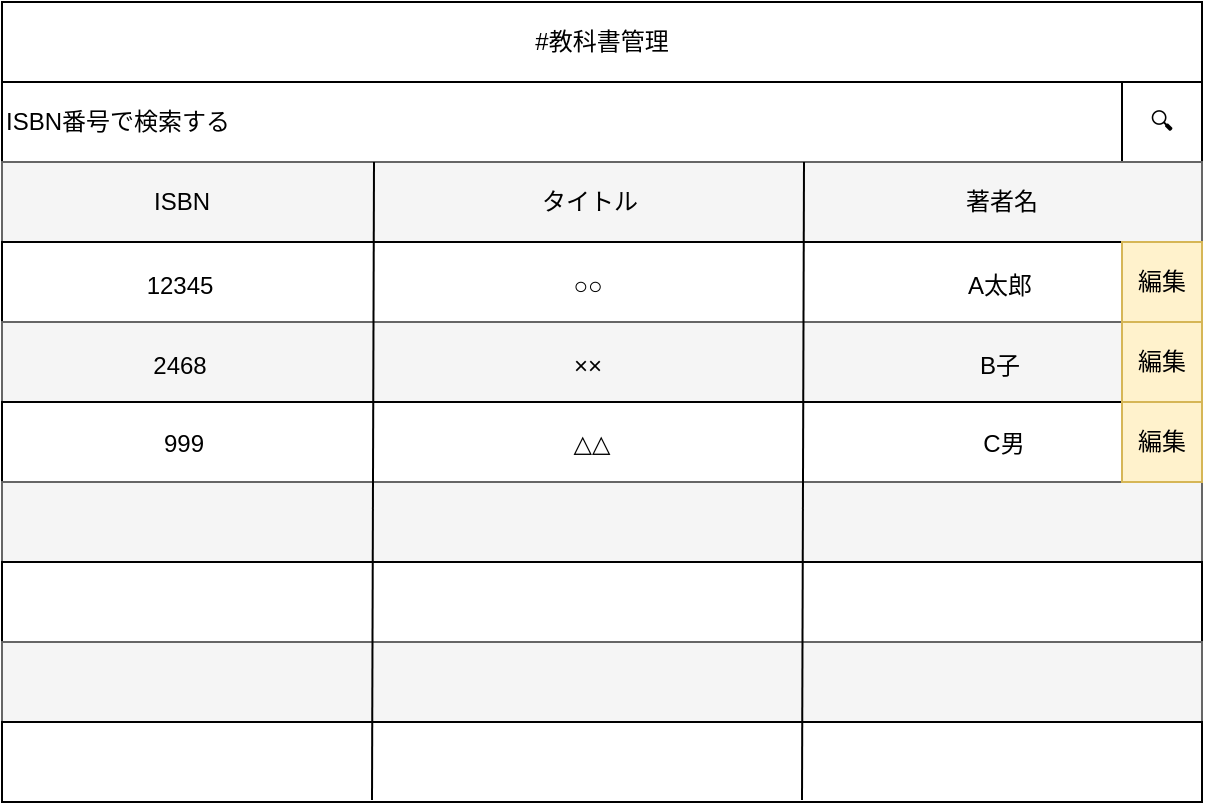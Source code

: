 <mxfile version="18.0.6" type="device"><diagram id="GsiO5cZElpLv36x_d3hL" name="ページ1"><mxGraphModel dx="868" dy="553" grid="1" gridSize="10" guides="1" tooltips="1" connect="1" arrows="1" fold="1" page="1" pageScale="1" pageWidth="827" pageHeight="1169" math="0" shadow="0"><root><mxCell id="0"/><mxCell id="1" parent="0"/><mxCell id="0RvMYeMgaJu8BQnO1arT-1" value="" style="rounded=0;whiteSpace=wrap;html=1;" parent="1" vertex="1"><mxGeometry x="120" y="80" width="600" height="390" as="geometry"/></mxCell><mxCell id="0RvMYeMgaJu8BQnO1arT-2" value="#教科書管理" style="rounded=0;whiteSpace=wrap;html=1;" parent="1" vertex="1"><mxGeometry x="120" y="80" width="600" height="40" as="geometry"/></mxCell><mxCell id="0RvMYeMgaJu8BQnO1arT-14" value="ISBN番号で検索する" style="rounded=0;whiteSpace=wrap;html=1;align=left;strokeColor=#000000;" parent="1" vertex="1"><mxGeometry x="120" y="120" width="600" height="40" as="geometry"/></mxCell><mxCell id="0RvMYeMgaJu8BQnO1arT-15" value="🔍" style="rounded=0;whiteSpace=wrap;html=1;" parent="1" vertex="1"><mxGeometry x="680" y="120" width="40" height="40" as="geometry"/></mxCell><mxCell id="0RvMYeMgaJu8BQnO1arT-20" value="" style="rounded=0;whiteSpace=wrap;html=1;fillColor=#f5f5f5;fontColor=#333333;strokeColor=#666666;" parent="1" vertex="1"><mxGeometry x="120" y="160" width="600" height="40" as="geometry"/></mxCell><mxCell id="0RvMYeMgaJu8BQnO1arT-21" value="" style="rounded=0;whiteSpace=wrap;html=1;" parent="1" vertex="1"><mxGeometry x="120" y="200" width="600" height="40" as="geometry"/></mxCell><mxCell id="0RvMYeMgaJu8BQnO1arT-22" value="" style="rounded=0;whiteSpace=wrap;html=1;fillColor=#f5f5f5;fontColor=#333333;strokeColor=#666666;" parent="1" vertex="1"><mxGeometry x="120" y="240" width="600" height="40" as="geometry"/></mxCell><mxCell id="0RvMYeMgaJu8BQnO1arT-23" value="" style="rounded=0;whiteSpace=wrap;html=1;" parent="1" vertex="1"><mxGeometry x="120" y="280" width="600" height="40" as="geometry"/></mxCell><mxCell id="0RvMYeMgaJu8BQnO1arT-24" value="" style="rounded=0;whiteSpace=wrap;html=1;fillColor=#f5f5f5;fontColor=#333333;strokeColor=#666666;" parent="1" vertex="1"><mxGeometry x="120" y="320" width="600" height="40" as="geometry"/></mxCell><mxCell id="0RvMYeMgaJu8BQnO1arT-25" value="" style="rounded=0;whiteSpace=wrap;html=1;" parent="1" vertex="1"><mxGeometry x="120" y="360" width="600" height="40" as="geometry"/></mxCell><mxCell id="0RvMYeMgaJu8BQnO1arT-26" value="" style="rounded=0;whiteSpace=wrap;html=1;fillColor=#f5f5f5;fontColor=#333333;strokeColor=#666666;" parent="1" vertex="1"><mxGeometry x="120" y="400" width="600" height="40" as="geometry"/></mxCell><mxCell id="0RvMYeMgaJu8BQnO1arT-27" value="" style="rounded=0;whiteSpace=wrap;html=1;" parent="1" vertex="1"><mxGeometry x="120" y="440" width="600" height="40" as="geometry"/></mxCell><mxCell id="0RvMYeMgaJu8BQnO1arT-28" value="" style="endArrow=none;html=1;rounded=0;exitX=0.265;exitY=0.975;exitDx=0;exitDy=0;exitPerimeter=0;" parent="1" edge="1"><mxGeometry width="50" height="50" relative="1" as="geometry"><mxPoint x="305" y="479" as="sourcePoint"/><mxPoint x="306" y="160" as="targetPoint"/></mxGeometry></mxCell><mxCell id="0RvMYeMgaJu8BQnO1arT-29" value="" style="endArrow=none;html=1;rounded=0;exitX=0.265;exitY=0.975;exitDx=0;exitDy=0;exitPerimeter=0;" parent="1" edge="1"><mxGeometry width="50" height="50" relative="1" as="geometry"><mxPoint x="520" y="479" as="sourcePoint"/><mxPoint x="521" y="160" as="targetPoint"/></mxGeometry></mxCell><mxCell id="0RvMYeMgaJu8BQnO1arT-31" value="ISBN&lt;span style=&quot;color: rgba(0 , 0 , 0 , 0) ; font-family: monospace ; font-size: 0px&quot;&gt;%3CmxGraphModel%3E%3Croot%3E%3CmxCell%20id%3D%220%22%2F%3E%3CmxCell%20id%3D%221%22%20parent%3D%220%22%2F%3E%3CmxCell%20id%3D%222%22%20value%3D%22%22%20style%3D%22endArrow%3Dnone%3Bhtml%3D1%3Brounded%3D0%3BexitX%3D0.265%3BexitY%3D0.975%3BexitDx%3D0%3BexitDy%3D0%3BexitPerimeter%3D0%3B%22%20edge%3D%221%22%20parent%3D%221%22%3E%3CmxGeometry%20width%3D%2250%22%20height%3D%2250%22%20relative%3D%221%22%20as%3D%22geometry%22%3E%3CmxPoint%20x%3D%22279%22%20y%3D%22479%22%20as%3D%22sourcePoint%22%2F%3E%3CmxPoint%20x%3D%22280%22%20y%3D%22160%22%20as%3D%22targetPoint%22%2F%3E%3C%2FmxGeometry%3E%3C%2FmxCell%3E%3C%2Froot%3E%3C%2FmxGraphModel%3E&lt;/span&gt;" style="text;html=1;strokeColor=none;fillColor=none;align=center;verticalAlign=middle;whiteSpace=wrap;rounded=0;" parent="1" vertex="1"><mxGeometry x="180" y="165" width="60" height="30" as="geometry"/></mxCell><mxCell id="0RvMYeMgaJu8BQnO1arT-32" value="タイトル" style="text;html=1;strokeColor=none;fillColor=none;align=center;verticalAlign=middle;whiteSpace=wrap;rounded=0;" parent="1" vertex="1"><mxGeometry x="384" y="165" width="60" height="30" as="geometry"/></mxCell><mxCell id="0RvMYeMgaJu8BQnO1arT-33" value="著者名" style="text;html=1;strokeColor=none;fillColor=none;align=center;verticalAlign=middle;whiteSpace=wrap;rounded=0;" parent="1" vertex="1"><mxGeometry x="590" y="165" width="60" height="30" as="geometry"/></mxCell><mxCell id="0RvMYeMgaJu8BQnO1arT-34" value="12345" style="text;html=1;strokeColor=none;fillColor=none;align=center;verticalAlign=middle;whiteSpace=wrap;rounded=0;" parent="1" vertex="1"><mxGeometry x="179" y="207" width="60" height="30" as="geometry"/></mxCell><mxCell id="0RvMYeMgaJu8BQnO1arT-35" value="○○" style="text;html=1;strokeColor=none;fillColor=none;align=center;verticalAlign=middle;whiteSpace=wrap;rounded=0;" parent="1" vertex="1"><mxGeometry x="383" y="207" width="60" height="30" as="geometry"/></mxCell><mxCell id="0RvMYeMgaJu8BQnO1arT-36" value="A太郎" style="text;html=1;strokeColor=none;fillColor=none;align=center;verticalAlign=middle;whiteSpace=wrap;rounded=0;" parent="1" vertex="1"><mxGeometry x="589" y="207" width="60" height="30" as="geometry"/></mxCell><mxCell id="0RvMYeMgaJu8BQnO1arT-37" value="2468" style="text;html=1;strokeColor=none;fillColor=none;align=center;verticalAlign=middle;whiteSpace=wrap;rounded=0;" parent="1" vertex="1"><mxGeometry x="179" y="247" width="60" height="30" as="geometry"/></mxCell><mxCell id="0RvMYeMgaJu8BQnO1arT-38" value="××" style="text;html=1;strokeColor=none;fillColor=none;align=center;verticalAlign=middle;whiteSpace=wrap;rounded=0;" parent="1" vertex="1"><mxGeometry x="383" y="247" width="60" height="30" as="geometry"/></mxCell><mxCell id="0RvMYeMgaJu8BQnO1arT-39" value="B子&lt;span style=&quot;color: rgba(0 , 0 , 0 , 0) ; font-family: monospace ; font-size: 0px&quot;&gt;%3CmxGraphModel%3E%3Croot%3E%3CmxCell%20id%3D%220%22%2F%3E%3CmxCell%20id%3D%221%22%20parent%3D%220%22%2F%3E%3CmxCell%20id%3D%222%22%20value%3D%2212345%22%20style%3D%22text%3Bhtml%3D1%3BstrokeColor%3Dnone%3BfillColor%3Dnone%3Balign%3Dcenter%3BverticalAlign%3Dmiddle%3BwhiteSpace%3Dwrap%3Brounded%3D0%3B%22%20vertex%3D%221%22%20parent%3D%221%22%3E%3CmxGeometry%20x%3D%22179%22%20y%3D%22207%22%20width%3D%2260%22%20height%3D%2230%22%20as%3D%22geometry%22%2F%3E%3C%2FmxCell%3E%3CmxCell%20id%3D%223%22%20value%3D%22%E2%97%8B%E2%97%8B%22%20style%3D%22text%3Bhtml%3D1%3BstrokeColor%3Dnone%3BfillColor%3Dnone%3Balign%3Dcenter%3BverticalAlign%3Dmiddle%3BwhiteSpace%3Dwrap%3Brounded%3D0%3B%22%20vertex%3D%221%22%20parent%3D%221%22%3E%3CmxGeometry%20x%3D%22383%22%20y%3D%22207%22%20width%3D%2260%22%20height%3D%2230%22%20as%3D%22geometry%22%2F%3E%3C%2FmxCell%3E%3CmxCell%20id%3D%224%22%20value%3D%22A%E5%A4%AA%E9%83%8E%22%20style%3D%22text%3Bhtml%3D1%3BstrokeColor%3Dnone%3BfillColor%3Dnone%3Balign%3Dcenter%3BverticalAlign%3Dmiddle%3BwhiteSpace%3Dwrap%3Brounded%3D0%3B%22%20vertex%3D%221%22%20parent%3D%221%22%3E%3CmxGeometry%20x%3D%22589%22%20y%3D%22207%22%20width%3D%2260%22%20height%3D%2230%22%20as%3D%22geometry%22%2F%3E%3C%2FmxCell%3E%3C%2Froot%3E%3C%2FmxGraphModel%3E&lt;/span&gt;" style="text;html=1;strokeColor=none;fillColor=none;align=center;verticalAlign=middle;whiteSpace=wrap;rounded=0;" parent="1" vertex="1"><mxGeometry x="589" y="247" width="60" height="30" as="geometry"/></mxCell><mxCell id="0RvMYeMgaJu8BQnO1arT-40" value="999" style="text;html=1;strokeColor=none;fillColor=none;align=center;verticalAlign=middle;whiteSpace=wrap;rounded=0;" parent="1" vertex="1"><mxGeometry x="181" y="286" width="60" height="30" as="geometry"/></mxCell><mxCell id="0RvMYeMgaJu8BQnO1arT-41" value="△△" style="text;html=1;strokeColor=none;fillColor=none;align=center;verticalAlign=middle;whiteSpace=wrap;rounded=0;" parent="1" vertex="1"><mxGeometry x="385" y="286" width="60" height="30" as="geometry"/></mxCell><mxCell id="0RvMYeMgaJu8BQnO1arT-42" value="C男" style="text;html=1;strokeColor=none;fillColor=none;align=center;verticalAlign=middle;whiteSpace=wrap;rounded=0;" parent="1" vertex="1"><mxGeometry x="591" y="286" width="60" height="30" as="geometry"/></mxCell><mxCell id="MrJNs0xjiXz8p959-yUg-2" value="編集" style="rounded=0;whiteSpace=wrap;html=1;fillColor=#fff2cc;strokeColor=#d6b656;" parent="1" vertex="1"><mxGeometry x="680" y="280" width="40" height="40" as="geometry"/></mxCell><mxCell id="MrJNs0xjiXz8p959-yUg-3" value="編集" style="rounded=0;whiteSpace=wrap;html=1;fillColor=#fff2cc;strokeColor=#d6b656;" parent="1" vertex="1"><mxGeometry x="680" y="200" width="40" height="40" as="geometry"/></mxCell><mxCell id="MrJNs0xjiXz8p959-yUg-4" value="編集" style="rounded=0;whiteSpace=wrap;html=1;fillColor=#fff2cc;strokeColor=#d6b656;" parent="1" vertex="1"><mxGeometry x="680" y="240" width="40" height="40" as="geometry"/></mxCell></root></mxGraphModel></diagram></mxfile>